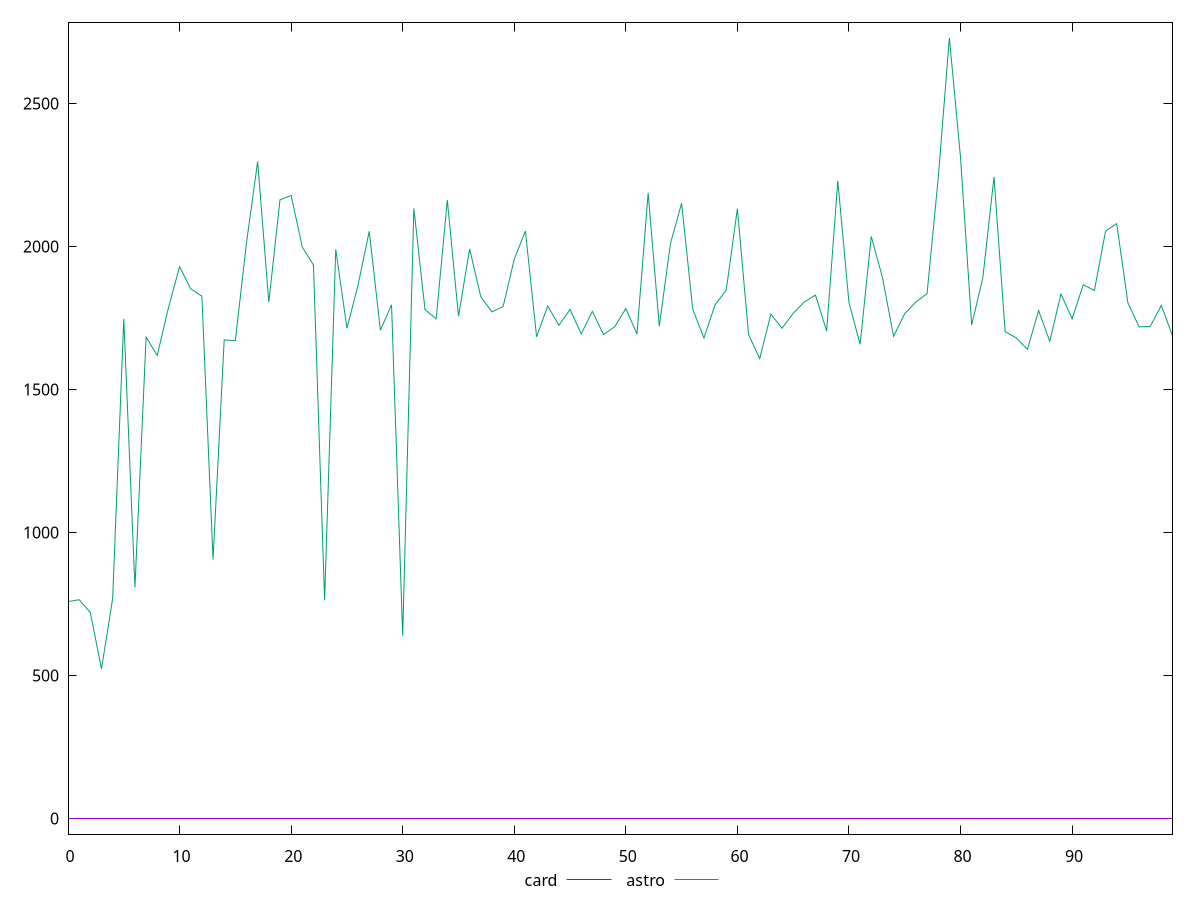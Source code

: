 reset

$card <<EOF
0 0
1 0
2 0
3 0
4 0
5 0
6 0
7 0
8 0
9 0
10 0
11 0
12 0
13 0
14 0
15 0
16 0
17 0
18 0
19 0
20 0
21 0
22 0
23 0
24 0
25 0
26 0
27 0
28 0
29 0
30 0
31 0
32 0
33 0
34 0
35 0
36 0
37 0
38 0
39 0
40 0
41 0
42 0
43 0
44 0
45 0
46 0
47 0
48 0
49 0
50 0
51 0
52 0
53 0
54 0
55 0
56 0
57 0
58 0
59 0
60 0
61 0
62 0
63 0
64 0
65 0
66 0
67 0
68 0
69 0
70 0
71 0
72 0
73 0
74 0
75 0
76 0
77 0
78 0
79 0
80 0
81 0
82 0
83 0
84 0
85 0
86 0
87 0
88 0
89 0
90 0
91 0
92 0
93 0
94 0
95 0
96 0
97 0
98 0
99 0
EOF

$astro <<EOF
0 758
1 765
2 720
3 523
4 768
5 1747
6 808
7 1683
8 1619
9 1785
10 1929
11 1852
12 1826
13 905
14 1673
15 1671
16 2013
17 2297
18 1805
19 2163
20 2178
21 1998
22 1935
23 763
24 1990
25 1714
26 1865
27 2053
28 1707
29 1796
30 639
31 2133
32 1779
33 1747
34 2162
35 1756
36 1991
37 1824
38 1771
39 1790
40 1955
41 2054
42 1684
43 1792
44 1724
45 1780
46 1694
47 1773
48 1692
49 1719
50 1783
51 1694
52 2187
53 1721
54 2010
55 2151
56 1780
57 1680
58 1796
59 1847
60 2132
61 1692
62 1608
63 1763
64 1714
65 1766
66 1806
67 1830
68 1704
69 2229
70 1804
71 1658
72 2035
73 1892
74 1686
75 1765
76 1806
77 1835
78 2238
79 2729
80 2311
81 1725
82 1891
83 2243
84 1702
85 1680
86 1640
87 1776
88 1668
89 1834
90 1747
91 1866
92 1846
93 2053
94 2080
95 1803
96 1719
97 1720
98 1794
99 1687
EOF

set key outside below
set xrange [0:99]
set yrange [-54.58:2783.58]
set trange [-54.58:2783.58]
set terminal svg size 640, 520 enhanced background rgb 'white'
set output "reports/report_00028_2021-02-24T12-49-42.674Z/render-blocking-resources/comparison/line/2_vs_3.svg"

plot $card title "card" with line, \
     $astro title "astro" with line

reset
